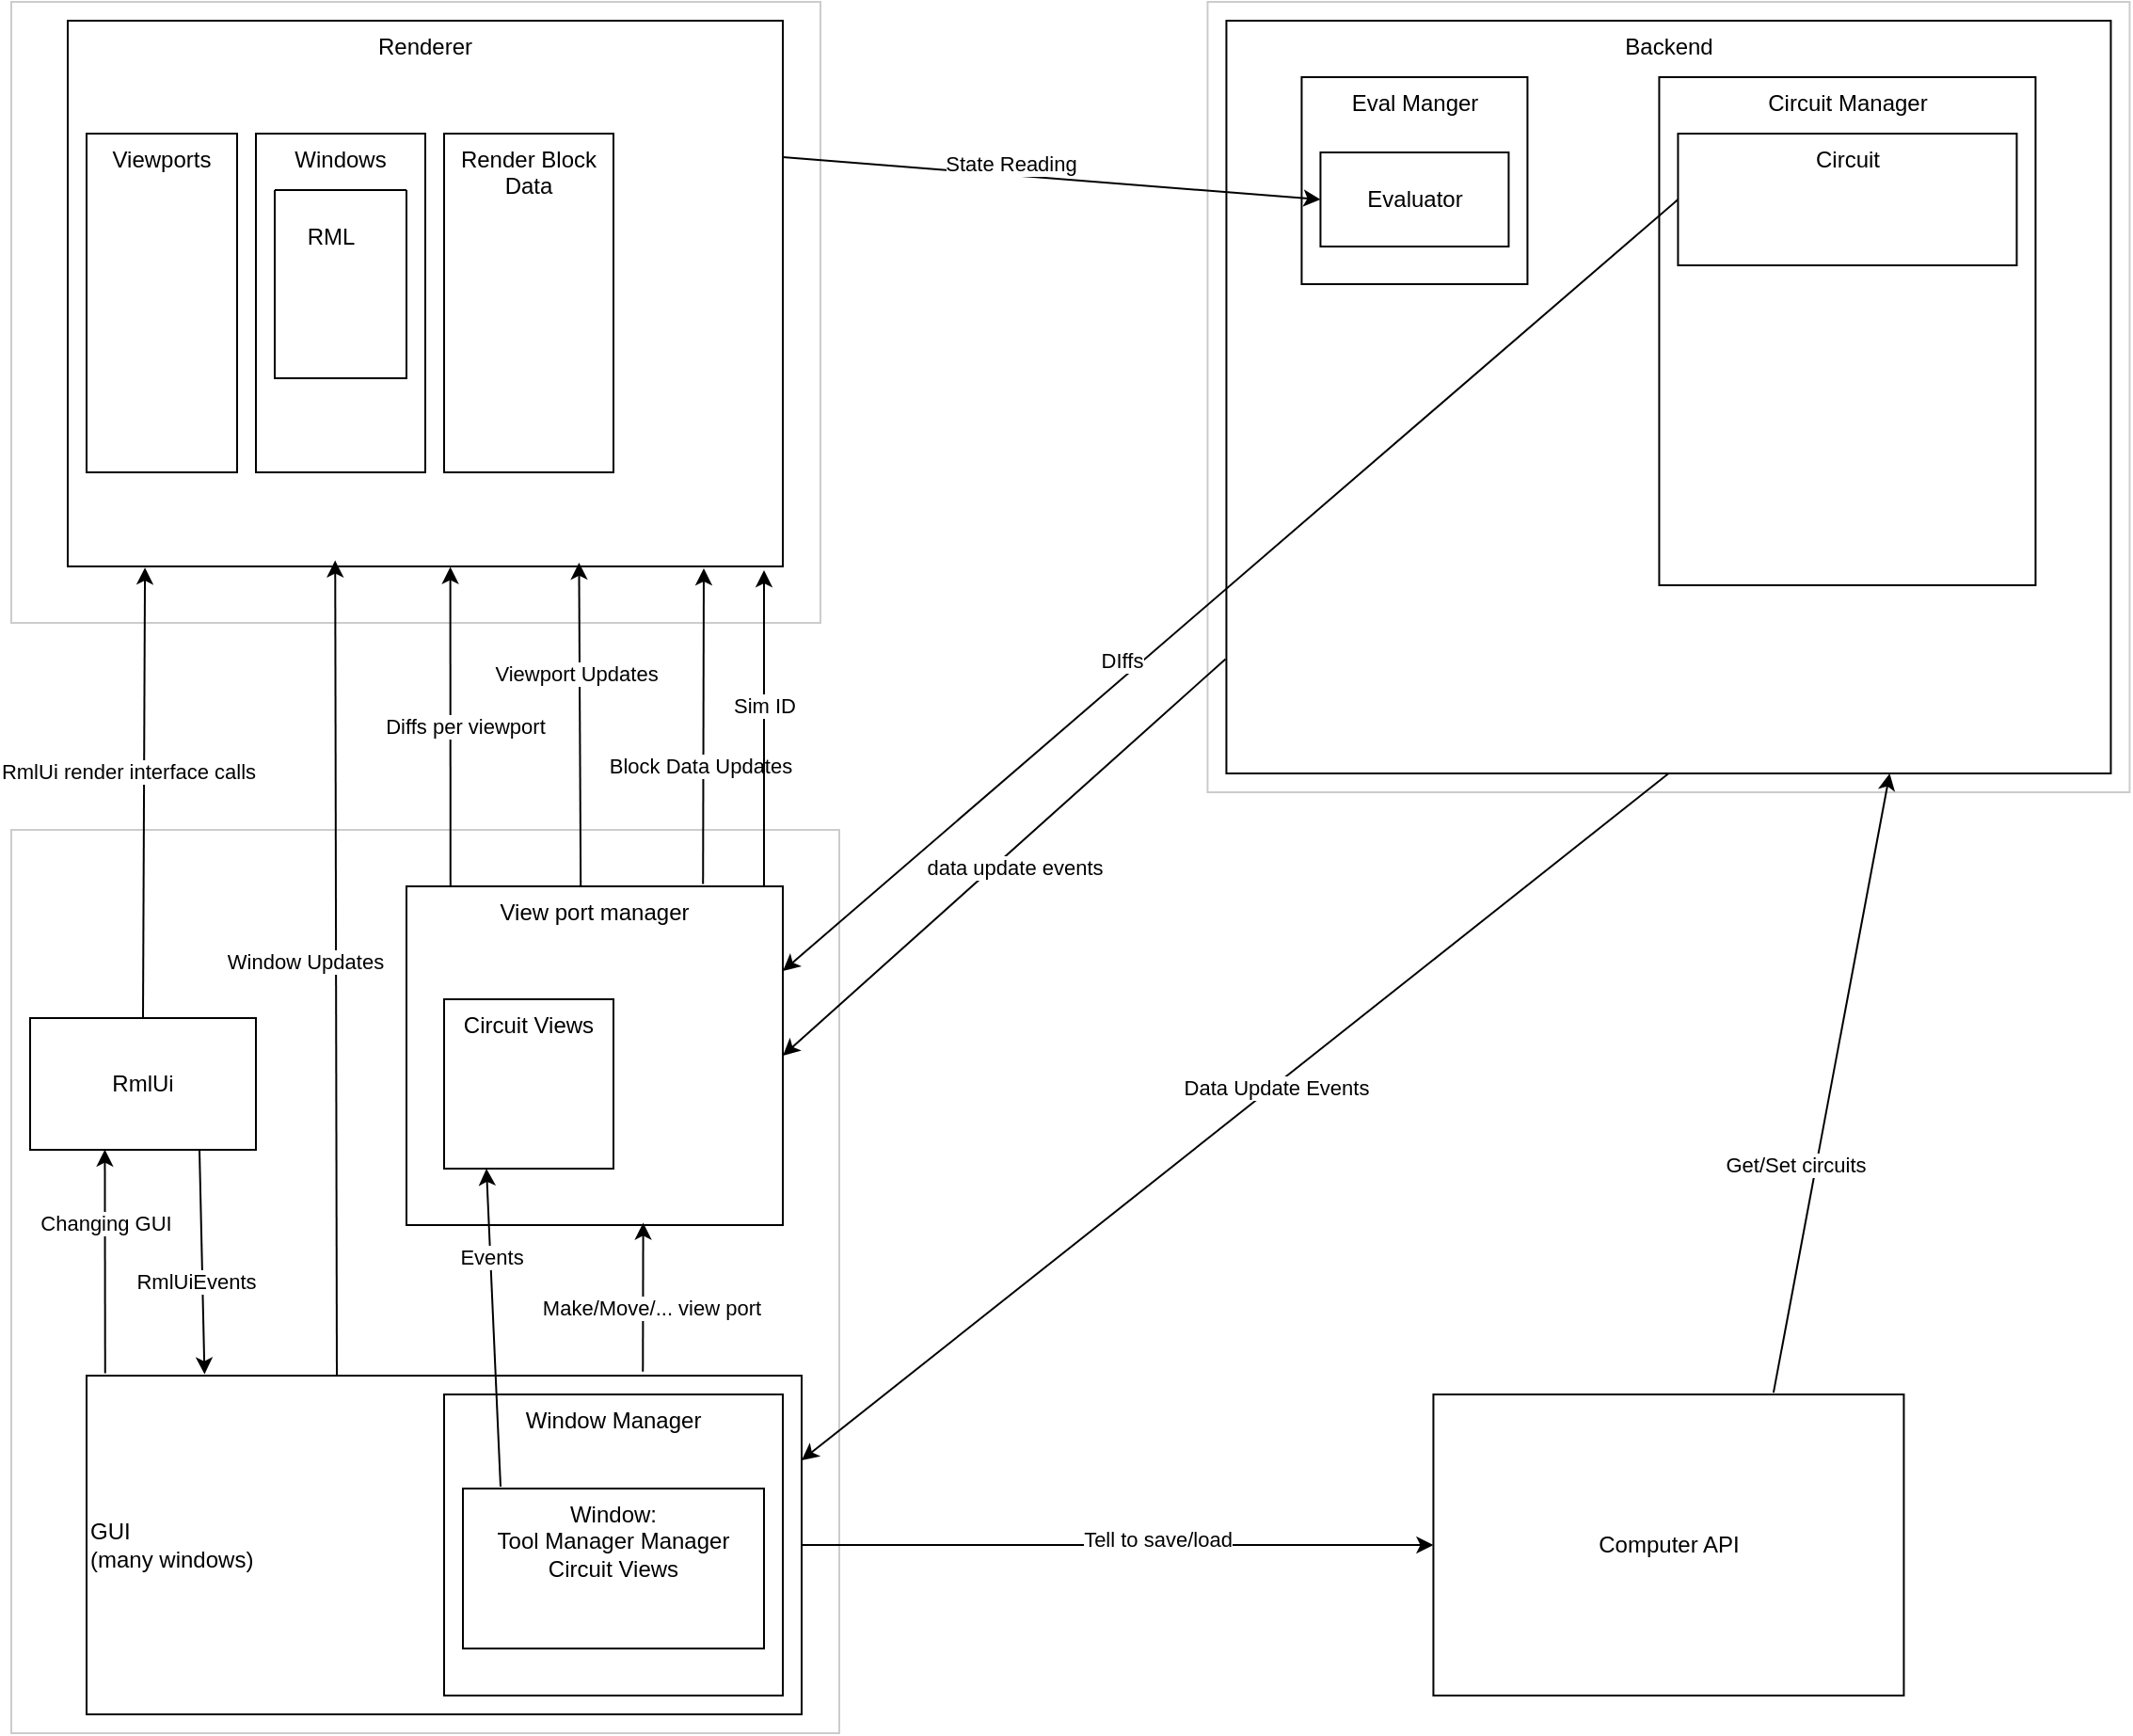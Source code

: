 <mxfile version="28.1.0">
  <diagram name="Page-1" id="WqacrtyBPlfVPJ_BdrDR">
    <mxGraphModel dx="1581" dy="976" grid="1" gridSize="10" guides="1" tooltips="1" connect="1" arrows="0" fold="1" page="1" pageScale="1" pageWidth="1500" pageHeight="1500" math="0" shadow="0">
      <root>
        <mxCell id="0" />
        <mxCell id="1" parent="0" />
        <mxCell id="llyWvoNu_8Dh6wkzg0EB-23" value="" style="whiteSpace=wrap;html=1;fillColor=light-dark(#FFFFFF,#00A9FF);rounded=0;glass=0;opacity=20;" parent="1" vertex="1">
          <mxGeometry x="645.72" y="10" width="490" height="420" as="geometry" />
        </mxCell>
        <mxCell id="llyWvoNu_8Dh6wkzg0EB-21" value="" style="whiteSpace=wrap;html=1;fillColor=light-dark(#FFFFFF,#FF0000);rounded=0;glass=0;opacity=20;" parent="1" vertex="1">
          <mxGeometry x="10" y="10" width="430" height="330" as="geometry" />
        </mxCell>
        <mxCell id="llyWvoNu_8Dh6wkzg0EB-22" value="" style="whiteSpace=wrap;html=1;fillColor=light-dark(#FFFFFF,#06FF01);rounded=0;glass=0;opacity=20;" parent="1" vertex="1">
          <mxGeometry x="10" y="450" width="440" height="480" as="geometry" />
        </mxCell>
        <mxCell id="pPd9gvbIHy4Iwn_Xjr7f-2" value="Backend" style="whiteSpace=wrap;html=1;align=center;verticalAlign=top;fillColor=none;" parent="1" vertex="1">
          <mxGeometry x="655.72" y="20" width="470" height="400" as="geometry" />
        </mxCell>
        <mxCell id="pPd9gvbIHy4Iwn_Xjr7f-3" value="GUI&lt;br&gt;(many windows)" style="whiteSpace=wrap;html=1;strokeColor=default;fillColor=none;align=left;" parent="1" vertex="1">
          <mxGeometry x="50" y="740" width="380" height="180" as="geometry" />
        </mxCell>
        <mxCell id="pPd9gvbIHy4Iwn_Xjr7f-4" value="Computer API" style="whiteSpace=wrap;html=1;strokeColor=default;fillColor=none;" parent="1" vertex="1">
          <mxGeometry x="765.72" y="750" width="250" height="160" as="geometry" />
        </mxCell>
        <mxCell id="pPd9gvbIHy4Iwn_Xjr7f-5" value="" style="endArrow=classic;html=1;rounded=0;exitX=1;exitY=0.5;exitDx=0;exitDy=0;" parent="1" source="pPd9gvbIHy4Iwn_Xjr7f-3" target="pPd9gvbIHy4Iwn_Xjr7f-4" edge="1">
          <mxGeometry width="50" height="50" relative="1" as="geometry">
            <mxPoint x="530" y="450" as="sourcePoint" />
            <mxPoint x="580" y="400" as="targetPoint" />
          </mxGeometry>
        </mxCell>
        <mxCell id="pPd9gvbIHy4Iwn_Xjr7f-6" value="Tell to save/load" style="edgeLabel;html=1;align=center;verticalAlign=middle;resizable=0;points=[];" parent="pPd9gvbIHy4Iwn_Xjr7f-5" vertex="1" connectable="0">
          <mxGeometry x="0.122" y="3" relative="1" as="geometry">
            <mxPoint as="offset" />
          </mxGeometry>
        </mxCell>
        <mxCell id="pPd9gvbIHy4Iwn_Xjr7f-7" value="" style="endArrow=classic;html=1;rounded=0;exitX=0.778;exitY=-0.012;exitDx=0;exitDy=0;exitPerimeter=0;entryX=0.629;entryY=0.993;entryDx=0;entryDy=0;entryPerimeter=0;" parent="1" source="pPd9gvbIHy4Iwn_Xjr7f-3" target="pPd9gvbIHy4Iwn_Xjr7f-8" edge="1">
          <mxGeometry width="50" height="50" relative="1" as="geometry">
            <mxPoint x="520" y="630" as="sourcePoint" />
            <mxPoint x="346" y="660" as="targetPoint" />
          </mxGeometry>
        </mxCell>
        <mxCell id="pPd9gvbIHy4Iwn_Xjr7f-18" value="Make/Move/... view port" style="edgeLabel;html=1;align=center;verticalAlign=middle;resizable=0;points=[];" parent="pPd9gvbIHy4Iwn_Xjr7f-7" vertex="1" connectable="0">
          <mxGeometry x="-0.269" y="2" relative="1" as="geometry">
            <mxPoint x="6" y="-5" as="offset" />
          </mxGeometry>
        </mxCell>
        <mxCell id="pPd9gvbIHy4Iwn_Xjr7f-8" value="View port manager" style="whiteSpace=wrap;html=1;verticalAlign=top;fillColor=none;" parent="1" vertex="1">
          <mxGeometry x="220" y="480" width="200" height="180" as="geometry" />
        </mxCell>
        <mxCell id="pPd9gvbIHy4Iwn_Xjr7f-9" value="" style="endArrow=classic;html=1;rounded=0;entryX=0.331;entryY=0.998;entryDx=0;entryDy=0;exitX=0.026;exitY=-0.007;exitDx=0;exitDy=0;exitPerimeter=0;entryPerimeter=0;" parent="1" source="pPd9gvbIHy4Iwn_Xjr7f-3" target="pPd9gvbIHy4Iwn_Xjr7f-10" edge="1">
          <mxGeometry width="50" height="50" relative="1" as="geometry">
            <mxPoint x="160" y="860" as="sourcePoint" />
            <mxPoint x="110" y="720" as="targetPoint" />
          </mxGeometry>
        </mxCell>
        <mxCell id="pPd9gvbIHy4Iwn_Xjr7f-17" value="Changing GUI" style="edgeLabel;html=1;align=center;verticalAlign=middle;resizable=0;points=[];" parent="pPd9gvbIHy4Iwn_Xjr7f-9" vertex="1" connectable="0">
          <mxGeometry x="0.319" relative="1" as="geometry">
            <mxPoint y="-1" as="offset" />
          </mxGeometry>
        </mxCell>
        <mxCell id="pPd9gvbIHy4Iwn_Xjr7f-10" value="RmlUi" style="whiteSpace=wrap;html=1;fillColor=none;" parent="1" vertex="1">
          <mxGeometry x="20" y="550" width="120" height="70" as="geometry" />
        </mxCell>
        <mxCell id="pPd9gvbIHy4Iwn_Xjr7f-12" value="" style="endArrow=classic;html=1;rounded=0;exitX=0.5;exitY=0;exitDx=0;exitDy=0;entryX=0.108;entryY=1.002;entryDx=0;entryDy=0;entryPerimeter=0;" parent="1" source="pPd9gvbIHy4Iwn_Xjr7f-10" target="pPd9gvbIHy4Iwn_Xjr7f-1" edge="1">
          <mxGeometry width="50" height="50" relative="1" as="geometry">
            <mxPoint x="530" y="450" as="sourcePoint" />
            <mxPoint x="140" y="180" as="targetPoint" />
          </mxGeometry>
        </mxCell>
        <mxCell id="pPd9gvbIHy4Iwn_Xjr7f-20" value="RmlUi render interface calls" style="edgeLabel;html=1;align=center;verticalAlign=middle;resizable=0;points=[];" parent="pPd9gvbIHy4Iwn_Xjr7f-12" vertex="1" connectable="0">
          <mxGeometry x="0.304" y="1" relative="1" as="geometry">
            <mxPoint x="-8" y="25" as="offset" />
          </mxGeometry>
        </mxCell>
        <mxCell id="pPd9gvbIHy4Iwn_Xjr7f-13" value="" style="endArrow=classic;html=1;rounded=0;exitX=0.75;exitY=1;exitDx=0;exitDy=0;entryX=0.165;entryY=-0.004;entryDx=0;entryDy=0;entryPerimeter=0;" parent="1" source="pPd9gvbIHy4Iwn_Xjr7f-10" target="pPd9gvbIHy4Iwn_Xjr7f-3" edge="1">
          <mxGeometry width="50" height="50" relative="1" as="geometry">
            <mxPoint x="520" y="630" as="sourcePoint" />
            <mxPoint x="570" y="580" as="targetPoint" />
          </mxGeometry>
        </mxCell>
        <mxCell id="pPd9gvbIHy4Iwn_Xjr7f-16" value="RmlUiEvents" style="edgeLabel;html=1;align=center;verticalAlign=middle;resizable=0;points=[];" parent="pPd9gvbIHy4Iwn_Xjr7f-13" vertex="1" connectable="0">
          <mxGeometry x="-0.015" y="-4" relative="1" as="geometry">
            <mxPoint y="11" as="offset" />
          </mxGeometry>
        </mxCell>
        <mxCell id="pPd9gvbIHy4Iwn_Xjr7f-14" value="" style="endArrow=classic;html=1;rounded=0;exitX=0.5;exitY=1;exitDx=0;exitDy=0;entryX=1;entryY=0.25;entryDx=0;entryDy=0;" parent="1" source="pPd9gvbIHy4Iwn_Xjr7f-2" target="pPd9gvbIHy4Iwn_Xjr7f-3" edge="1">
          <mxGeometry width="50" height="50" relative="1" as="geometry">
            <mxPoint x="530" y="450" as="sourcePoint" />
            <mxPoint x="580" y="400" as="targetPoint" />
          </mxGeometry>
        </mxCell>
        <mxCell id="pPd9gvbIHy4Iwn_Xjr7f-15" value="Data Update Events" style="edgeLabel;html=1;align=center;verticalAlign=middle;resizable=0;points=[];" parent="pPd9gvbIHy4Iwn_Xjr7f-14" vertex="1" connectable="0">
          <mxGeometry x="-0.088" y="2" relative="1" as="geometry">
            <mxPoint y="-1" as="offset" />
          </mxGeometry>
        </mxCell>
        <mxCell id="pPd9gvbIHy4Iwn_Xjr7f-19" value="Diffs per viewport" style="endArrow=classic;html=1;rounded=0;exitX=0.117;exitY=0;exitDx=0;exitDy=0;entryX=0.535;entryY=1.001;entryDx=0;entryDy=0;entryPerimeter=0;exitPerimeter=0;" parent="1" source="pPd9gvbIHy4Iwn_Xjr7f-8" target="pPd9gvbIHy4Iwn_Xjr7f-1" edge="1">
          <mxGeometry x="-0.0" y="-8" width="50" height="50" relative="1" as="geometry">
            <mxPoint x="530" y="450" as="sourcePoint" />
            <mxPoint x="325" y="310" as="targetPoint" />
            <mxPoint as="offset" />
          </mxGeometry>
        </mxCell>
        <mxCell id="pPd9gvbIHy4Iwn_Xjr7f-21" value="" style="endArrow=classic;html=1;rounded=0;exitX=0.35;exitY=0.002;exitDx=0;exitDy=0;exitPerimeter=0;entryX=0.374;entryY=0.989;entryDx=0;entryDy=0;entryPerimeter=0;" parent="1" source="pPd9gvbIHy4Iwn_Xjr7f-3" target="pPd9gvbIHy4Iwn_Xjr7f-1" edge="1">
          <mxGeometry width="50" height="50" relative="1" as="geometry">
            <mxPoint x="530" y="450" as="sourcePoint" />
            <mxPoint x="250" y="540" as="targetPoint" />
          </mxGeometry>
        </mxCell>
        <mxCell id="pPd9gvbIHy4Iwn_Xjr7f-22" value="Window Updates" style="edgeLabel;html=1;align=center;verticalAlign=middle;resizable=0;points=[];" parent="pPd9gvbIHy4Iwn_Xjr7f-21" vertex="1" connectable="0">
          <mxGeometry x="0.154" y="-4" relative="1" as="geometry">
            <mxPoint x="-21" y="29" as="offset" />
          </mxGeometry>
        </mxCell>
        <mxCell id="pPd9gvbIHy4Iwn_Xjr7f-30" value="" style="endArrow=classic;html=1;rounded=0;entryX=1;entryY=0.5;entryDx=0;entryDy=0;exitX=-0.001;exitY=0.848;exitDx=0;exitDy=0;exitPerimeter=0;" parent="1" source="pPd9gvbIHy4Iwn_Xjr7f-2" target="pPd9gvbIHy4Iwn_Xjr7f-8" edge="1">
          <mxGeometry width="50" height="50" relative="1" as="geometry">
            <mxPoint x="530" y="450" as="sourcePoint" />
            <mxPoint x="580" y="400" as="targetPoint" />
          </mxGeometry>
        </mxCell>
        <mxCell id="pPd9gvbIHy4Iwn_Xjr7f-31" value="data update events" style="edgeLabel;html=1;align=center;verticalAlign=middle;resizable=0;points=[];" parent="pPd9gvbIHy4Iwn_Xjr7f-30" vertex="1" connectable="0">
          <mxGeometry x="-0.068" y="1" relative="1" as="geometry">
            <mxPoint x="-4" y="12" as="offset" />
          </mxGeometry>
        </mxCell>
        <mxCell id="pPd9gvbIHy4Iwn_Xjr7f-32" value="" style="endArrow=classic;html=1;rounded=0;exitX=0.723;exitY=-0.006;exitDx=0;exitDy=0;exitPerimeter=0;entryX=0.75;entryY=1;entryDx=0;entryDy=0;" parent="1" source="pPd9gvbIHy4Iwn_Xjr7f-4" target="pPd9gvbIHy4Iwn_Xjr7f-2" edge="1">
          <mxGeometry width="50" height="50" relative="1" as="geometry">
            <mxPoint x="395.72" y="450" as="sourcePoint" />
            <mxPoint x="445.72" y="400" as="targetPoint" />
          </mxGeometry>
        </mxCell>
        <mxCell id="pPd9gvbIHy4Iwn_Xjr7f-33" value="Get/Set circuits" style="edgeLabel;html=1;align=center;verticalAlign=middle;resizable=0;points=[];" parent="pPd9gvbIHy4Iwn_Xjr7f-32" vertex="1" connectable="0">
          <mxGeometry x="-0.588" y="1" relative="1" as="geometry">
            <mxPoint y="-53" as="offset" />
          </mxGeometry>
        </mxCell>
        <mxCell id="pPd9gvbIHy4Iwn_Xjr7f-40" value="Eval Manger" style="rounded=0;whiteSpace=wrap;html=1;verticalAlign=top;fillColor=none;" parent="1" vertex="1">
          <mxGeometry x="695.72" y="50" width="120" height="110" as="geometry" />
        </mxCell>
        <mxCell id="pPd9gvbIHy4Iwn_Xjr7f-41" value="Circuit Manager" style="rounded=0;whiteSpace=wrap;html=1;verticalAlign=top;fillColor=none;" parent="1" vertex="1">
          <mxGeometry x="885.72" y="50" width="200" height="270" as="geometry" />
        </mxCell>
        <mxCell id="pPd9gvbIHy4Iwn_Xjr7f-43" value="Evaluator" style="rounded=0;whiteSpace=wrap;html=1;fillColor=none;" parent="1" vertex="1">
          <mxGeometry x="705.72" y="90" width="100" height="50" as="geometry" />
        </mxCell>
        <mxCell id="pPd9gvbIHy4Iwn_Xjr7f-37" value="" style="endArrow=classic;html=1;rounded=0;entryX=0;entryY=0.5;entryDx=0;entryDy=0;exitX=1;exitY=0.25;exitDx=0;exitDy=0;" parent="1" source="pPd9gvbIHy4Iwn_Xjr7f-1" target="pPd9gvbIHy4Iwn_Xjr7f-43" edge="1">
          <mxGeometry width="50" height="50" relative="1" as="geometry">
            <mxPoint x="390" y="175" as="sourcePoint" />
            <mxPoint x="540" y="130" as="targetPoint" />
          </mxGeometry>
        </mxCell>
        <mxCell id="pPd9gvbIHy4Iwn_Xjr7f-38" value="State Reading" style="edgeLabel;html=1;align=center;verticalAlign=middle;resizable=0;points=[];" parent="pPd9gvbIHy4Iwn_Xjr7f-37" vertex="1" connectable="0">
          <mxGeometry x="0.66" relative="1" as="geometry">
            <mxPoint x="-117" y="-15" as="offset" />
          </mxGeometry>
        </mxCell>
        <mxCell id="pPd9gvbIHy4Iwn_Xjr7f-45" value="Window Manager" style="rounded=0;whiteSpace=wrap;html=1;fillColor=none;verticalAlign=top;" parent="1" vertex="1">
          <mxGeometry x="240" y="750" width="180" height="160" as="geometry" />
        </mxCell>
        <mxCell id="pPd9gvbIHy4Iwn_Xjr7f-46" value="Window:&lt;div&gt;Tool Manager&amp;nbsp;&lt;span style=&quot;background-color: transparent; color: light-dark(rgb(0, 0, 0), rgb(255, 255, 255));&quot;&gt;Manager&lt;/span&gt;&lt;/div&gt;&lt;div&gt;&lt;span style=&quot;background-color: transparent; color: light-dark(rgb(0, 0, 0), rgb(255, 255, 255));&quot;&gt;Circuit Views&lt;/span&gt;&lt;/div&gt;" style="rounded=0;whiteSpace=wrap;html=1;fillColor=none;verticalAlign=top;" parent="1" vertex="1">
          <mxGeometry x="250" y="800" width="160" height="85" as="geometry" />
        </mxCell>
        <mxCell id="pPd9gvbIHy4Iwn_Xjr7f-47" value="Circuit" style="rounded=0;whiteSpace=wrap;html=1;verticalAlign=top;fillColor=none;" parent="1" vertex="1">
          <mxGeometry x="895.72" y="80" width="180" height="70" as="geometry" />
        </mxCell>
        <mxCell id="pPd9gvbIHy4Iwn_Xjr7f-48" value="" style="endArrow=classic;html=1;rounded=0;exitX=0;exitY=0.5;exitDx=0;exitDy=0;entryX=1;entryY=0.25;entryDx=0;entryDy=0;" parent="1" source="pPd9gvbIHy4Iwn_Xjr7f-47" target="pPd9gvbIHy4Iwn_Xjr7f-8" edge="1">
          <mxGeometry width="50" height="50" relative="1" as="geometry">
            <mxPoint x="540" y="440" as="sourcePoint" />
            <mxPoint x="590" y="390" as="targetPoint" />
          </mxGeometry>
        </mxCell>
        <mxCell id="pPd9gvbIHy4Iwn_Xjr7f-49" value="DIffs" style="edgeLabel;html=1;align=center;verticalAlign=middle;resizable=0;points=[];" parent="pPd9gvbIHy4Iwn_Xjr7f-48" vertex="1" connectable="0">
          <mxGeometry x="0.146" y="-3" relative="1" as="geometry">
            <mxPoint x="-21" y="12" as="offset" />
          </mxGeometry>
        </mxCell>
        <mxCell id="pPd9gvbIHy4Iwn_Xjr7f-1" value="Renderer" style="whiteSpace=wrap;html=1;strokeColor=default;fillColor=none;verticalAlign=top;" parent="1" vertex="1">
          <mxGeometry x="40" y="20" width="380" height="290" as="geometry" />
        </mxCell>
        <mxCell id="llyWvoNu_8Dh6wkzg0EB-2" value="Viewports" style="whiteSpace=wrap;html=1;strokeColor=default;fillColor=none;verticalAlign=top;" parent="1" vertex="1">
          <mxGeometry x="50" y="80" width="80" height="180" as="geometry" />
        </mxCell>
        <mxCell id="llyWvoNu_8Dh6wkzg0EB-4" value="Windows" style="whiteSpace=wrap;html=1;strokeColor=default;fillColor=none;verticalAlign=top;" parent="1" vertex="1">
          <mxGeometry x="140" y="80" width="90" height="180" as="geometry" />
        </mxCell>
        <mxCell id="llyWvoNu_8Dh6wkzg0EB-5" value="Render Block Data" style="whiteSpace=wrap;html=1;strokeColor=default;fillColor=none;verticalAlign=top;" parent="1" vertex="1">
          <mxGeometry x="240" y="80" width="90" height="180" as="geometry" />
        </mxCell>
        <mxCell id="llyWvoNu_8Dh6wkzg0EB-7" value="" style="endArrow=classic;html=1;rounded=0;exitX=0.463;exitY=0.002;exitDx=0;exitDy=0;exitPerimeter=0;entryX=0.715;entryY=0.993;entryDx=0;entryDy=0;entryPerimeter=0;" parent="1" source="pPd9gvbIHy4Iwn_Xjr7f-8" target="pPd9gvbIHy4Iwn_Xjr7f-1" edge="1">
          <mxGeometry width="50" height="50" relative="1" as="geometry">
            <mxPoint x="540" y="310" as="sourcePoint" />
            <mxPoint x="590" y="260" as="targetPoint" />
          </mxGeometry>
        </mxCell>
        <mxCell id="llyWvoNu_8Dh6wkzg0EB-8" value="Viewport Updates" style="edgeLabel;html=1;align=center;verticalAlign=middle;resizable=0;points=[];" parent="llyWvoNu_8Dh6wkzg0EB-7" vertex="1" connectable="0">
          <mxGeometry x="0.324" y="2" relative="1" as="geometry">
            <mxPoint as="offset" />
          </mxGeometry>
        </mxCell>
        <mxCell id="llyWvoNu_8Dh6wkzg0EB-9" value="" style="endArrow=classic;html=1;rounded=0;exitX=0.788;exitY=-0.007;exitDx=0;exitDy=0;exitPerimeter=0;" parent="1" source="pPd9gvbIHy4Iwn_Xjr7f-8" edge="1">
          <mxGeometry width="50" height="50" relative="1" as="geometry">
            <mxPoint x="391" y="582" as="sourcePoint" />
            <mxPoint x="378" y="311" as="targetPoint" />
          </mxGeometry>
        </mxCell>
        <mxCell id="llyWvoNu_8Dh6wkzg0EB-10" value="Block Data Updates" style="edgeLabel;html=1;align=center;verticalAlign=middle;resizable=0;points=[];" parent="llyWvoNu_8Dh6wkzg0EB-9" vertex="1" connectable="0">
          <mxGeometry x="0.324" y="2" relative="1" as="geometry">
            <mxPoint y="48" as="offset" />
          </mxGeometry>
        </mxCell>
        <mxCell id="llyWvoNu_8Dh6wkzg0EB-11" value="Circuit Views" style="whiteSpace=wrap;html=1;strokeColor=default;fillColor=none;verticalAlign=top;" parent="1" vertex="1">
          <mxGeometry x="240" y="540" width="90" height="90" as="geometry" />
        </mxCell>
        <mxCell id="llyWvoNu_8Dh6wkzg0EB-12" value="" style="endArrow=classic;html=1;rounded=0;entryX=0.25;entryY=1;entryDx=0;entryDy=0;" parent="1" target="llyWvoNu_8Dh6wkzg0EB-11" edge="1">
          <mxGeometry width="50" height="50" relative="1" as="geometry">
            <mxPoint x="270" y="799" as="sourcePoint" />
            <mxPoint x="550" y="620" as="targetPoint" />
          </mxGeometry>
        </mxCell>
        <mxCell id="llyWvoNu_8Dh6wkzg0EB-13" value="Events" style="edgeLabel;html=1;align=center;verticalAlign=middle;resizable=0;points=[];" parent="llyWvoNu_8Dh6wkzg0EB-12" vertex="1" connectable="0">
          <mxGeometry x="0.445" relative="1" as="geometry">
            <mxPoint as="offset" />
          </mxGeometry>
        </mxCell>
        <mxCell id="llyWvoNu_8Dh6wkzg0EB-15" value="" style="swimlane;startSize=0;" parent="1" vertex="1">
          <mxGeometry x="150" y="110" width="70" height="100" as="geometry">
            <mxRectangle x="150" y="110" width="50" height="40" as="alternateBounds" />
          </mxGeometry>
        </mxCell>
        <mxCell id="llyWvoNu_8Dh6wkzg0EB-17" value="RML" style="text;html=1;align=center;verticalAlign=middle;whiteSpace=wrap;rounded=0;" parent="1" vertex="1">
          <mxGeometry x="150" y="120" width="60" height="30" as="geometry" />
        </mxCell>
        <mxCell id="llyWvoNu_8Dh6wkzg0EB-18" value="" style="endArrow=classic;html=1;rounded=0;exitX=0.95;exitY=-0.003;exitDx=0;exitDy=0;exitPerimeter=0;" parent="1" source="pPd9gvbIHy4Iwn_Xjr7f-8" edge="1">
          <mxGeometry width="50" height="50" relative="1" as="geometry">
            <mxPoint x="410" y="470" as="sourcePoint" />
            <mxPoint x="410" y="312" as="targetPoint" />
          </mxGeometry>
        </mxCell>
        <mxCell id="llyWvoNu_8Dh6wkzg0EB-19" value="Sim ID" style="edgeLabel;html=1;align=center;verticalAlign=middle;resizable=0;points=[];" parent="llyWvoNu_8Dh6wkzg0EB-18" vertex="1" connectable="0">
          <mxGeometry x="0.324" y="2" relative="1" as="geometry">
            <mxPoint x="2" y="15" as="offset" />
          </mxGeometry>
        </mxCell>
      </root>
    </mxGraphModel>
  </diagram>
</mxfile>
